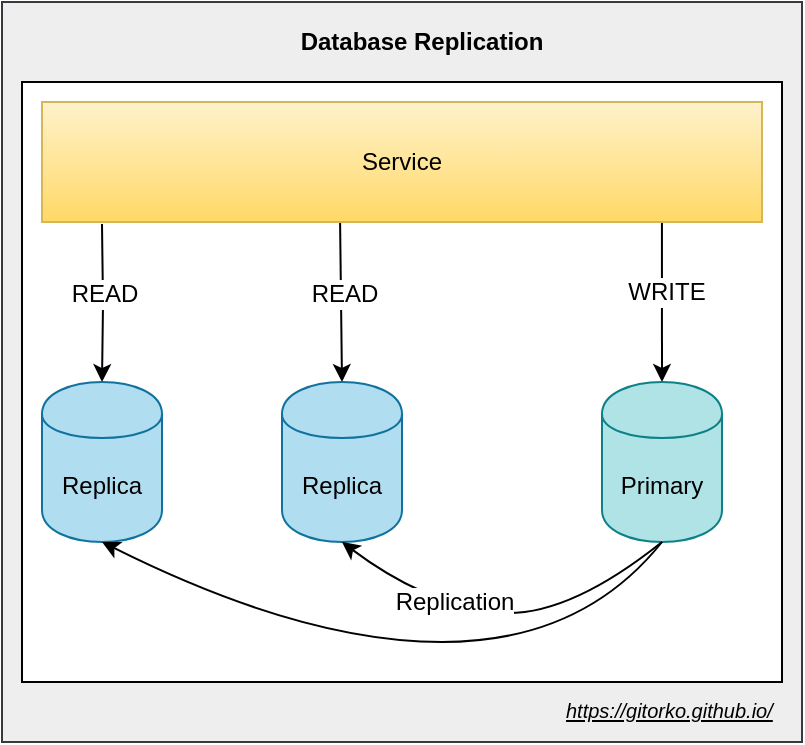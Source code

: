 <mxfile version="12.6.5" type="device"><diagram id="a19I4OX_VmchFDgU7mVf" name="Page-1"><mxGraphModel dx="922" dy="710" grid="1" gridSize="10" guides="1" tooltips="1" connect="1" arrows="1" fold="1" page="1" pageScale="1" pageWidth="500" pageHeight="1200" math="0" shadow="0"><root><mxCell id="0"/><mxCell id="1" parent="0"/><mxCell id="71RXZbFfRGHe3SySP9BU-20" value="" style="rounded=0;whiteSpace=wrap;html=1;fillColor=#eeeeee;strokeColor=#36393d;" vertex="1" parent="1"><mxGeometry x="60" y="20" width="400" height="370" as="geometry"/></mxCell><mxCell id="71RXZbFfRGHe3SySP9BU-19" value="" style="rounded=0;whiteSpace=wrap;html=1;" vertex="1" parent="1"><mxGeometry x="70" y="60" width="380" height="300" as="geometry"/></mxCell><mxCell id="71RXZbFfRGHe3SySP9BU-9" style="edgeStyle=orthogonalEdgeStyle;rounded=0;orthogonalLoop=1;jettySize=auto;html=1;exitX=0.861;exitY=0.983;exitDx=0;exitDy=0;entryX=0.5;entryY=0;entryDx=0;entryDy=0;exitPerimeter=0;" edge="1" parent="1" source="71RXZbFfRGHe3SySP9BU-1" target="71RXZbFfRGHe3SySP9BU-2"><mxGeometry relative="1" as="geometry"/></mxCell><mxCell id="71RXZbFfRGHe3SySP9BU-10" value="WRITE" style="text;html=1;align=center;verticalAlign=middle;resizable=0;points=[];labelBackgroundColor=#ffffff;" vertex="1" connectable="0" parent="71RXZbFfRGHe3SySP9BU-9"><mxGeometry x="-0.111" y="2" relative="1" as="geometry"><mxPoint as="offset"/></mxGeometry></mxCell><mxCell id="71RXZbFfRGHe3SySP9BU-11" style="edgeStyle=orthogonalEdgeStyle;rounded=0;orthogonalLoop=1;jettySize=auto;html=1;entryX=0.5;entryY=0;entryDx=0;entryDy=0;" edge="1" parent="1" target="71RXZbFfRGHe3SySP9BU-3"><mxGeometry relative="1" as="geometry"><mxPoint x="110" y="131" as="sourcePoint"/></mxGeometry></mxCell><mxCell id="71RXZbFfRGHe3SySP9BU-12" value="READ" style="text;html=1;align=center;verticalAlign=middle;resizable=0;points=[];labelBackgroundColor=#ffffff;" vertex="1" connectable="0" parent="71RXZbFfRGHe3SySP9BU-11"><mxGeometry x="-0.114" relative="1" as="geometry"><mxPoint as="offset"/></mxGeometry></mxCell><mxCell id="71RXZbFfRGHe3SySP9BU-13" style="edgeStyle=orthogonalEdgeStyle;rounded=0;orthogonalLoop=1;jettySize=auto;html=1;exitX=0.414;exitY=0.998;exitDx=0;exitDy=0;exitPerimeter=0;" edge="1" parent="1" source="71RXZbFfRGHe3SySP9BU-1" target="71RXZbFfRGHe3SySP9BU-4"><mxGeometry relative="1" as="geometry"><mxPoint x="230" y="140" as="sourcePoint"/><Array as="points"><mxPoint x="230" y="130"/></Array></mxGeometry></mxCell><mxCell id="71RXZbFfRGHe3SySP9BU-14" value="READ" style="text;html=1;align=center;verticalAlign=middle;resizable=0;points=[];labelBackgroundColor=#ffffff;" vertex="1" connectable="0" parent="71RXZbFfRGHe3SySP9BU-13"><mxGeometry x="-0.086" y="1" relative="1" as="geometry"><mxPoint as="offset"/></mxGeometry></mxCell><mxCell id="71RXZbFfRGHe3SySP9BU-1" value="Service" style="rounded=0;whiteSpace=wrap;html=1;gradientColor=#ffd966;fillColor=#fff2cc;strokeColor=#d6b656;" vertex="1" parent="1"><mxGeometry x="80" y="70" width="360" height="60" as="geometry"/></mxCell><mxCell id="71RXZbFfRGHe3SySP9BU-2" value="Primary" style="shape=cylinder;whiteSpace=wrap;html=1;boundedLbl=1;backgroundOutline=1;fillColor=#b0e3e6;strokeColor=#0e8088;" vertex="1" parent="1"><mxGeometry x="360" y="210" width="60" height="80" as="geometry"/></mxCell><mxCell id="71RXZbFfRGHe3SySP9BU-3" value="Replica" style="shape=cylinder;whiteSpace=wrap;html=1;boundedLbl=1;backgroundOutline=1;fillColor=#b1ddf0;strokeColor=#10739e;" vertex="1" parent="1"><mxGeometry x="80" y="210" width="60" height="80" as="geometry"/></mxCell><mxCell id="71RXZbFfRGHe3SySP9BU-4" value="Replica" style="shape=cylinder;whiteSpace=wrap;html=1;boundedLbl=1;backgroundOutline=1;fillColor=#b1ddf0;strokeColor=#10739e;" vertex="1" parent="1"><mxGeometry x="200" y="210" width="60" height="80" as="geometry"/></mxCell><mxCell id="71RXZbFfRGHe3SySP9BU-15" value="" style="curved=1;endArrow=classic;html=1;exitX=0.5;exitY=1;exitDx=0;exitDy=0;entryX=0.5;entryY=1;entryDx=0;entryDy=0;" edge="1" parent="1" source="71RXZbFfRGHe3SySP9BU-2" target="71RXZbFfRGHe3SySP9BU-4"><mxGeometry width="50" height="50" relative="1" as="geometry"><mxPoint x="80" y="360" as="sourcePoint"/><mxPoint x="130" y="310" as="targetPoint"/><Array as="points"><mxPoint x="340" y="330"/><mxPoint x="270" y="320"/></Array></mxGeometry></mxCell><mxCell id="71RXZbFfRGHe3SySP9BU-17" value="Replication" style="text;html=1;align=center;verticalAlign=middle;resizable=0;points=[];labelBackgroundColor=#ffffff;" vertex="1" connectable="0" parent="71RXZbFfRGHe3SySP9BU-15"><mxGeometry x="0.293" y="-2" relative="1" as="geometry"><mxPoint as="offset"/></mxGeometry></mxCell><mxCell id="71RXZbFfRGHe3SySP9BU-16" value="" style="curved=1;endArrow=classic;html=1;entryX=0.5;entryY=1;entryDx=0;entryDy=0;" edge="1" parent="1" target="71RXZbFfRGHe3SySP9BU-3"><mxGeometry width="50" height="50" relative="1" as="geometry"><mxPoint x="390" y="290" as="sourcePoint"/><mxPoint x="240" y="300" as="targetPoint"/><Array as="points"><mxPoint x="350" y="340"/><mxPoint x="210" y="340"/></Array></mxGeometry></mxCell><mxCell id="71RXZbFfRGHe3SySP9BU-21" value="Database Replication" style="text;html=1;strokeColor=none;fillColor=none;align=center;verticalAlign=middle;whiteSpace=wrap;rounded=0;fontStyle=1" vertex="1" parent="1"><mxGeometry x="190" y="30" width="160" height="20" as="geometry"/></mxCell><UserObject label="&lt;i&gt;&lt;u&gt;&lt;font style=&quot;font-size: 10px&quot;&gt;https://gitorko.github.io/&lt;/font&gt;&lt;/u&gt;&lt;/i&gt;" link="https://gitorko.github.io/" id="71RXZbFfRGHe3SySP9BU-22"><mxCell style="text;html=1;" vertex="1" parent="1"><mxGeometry x="340" y="360" width="110" height="30" as="geometry"/></mxCell></UserObject></root></mxGraphModel></diagram></mxfile>